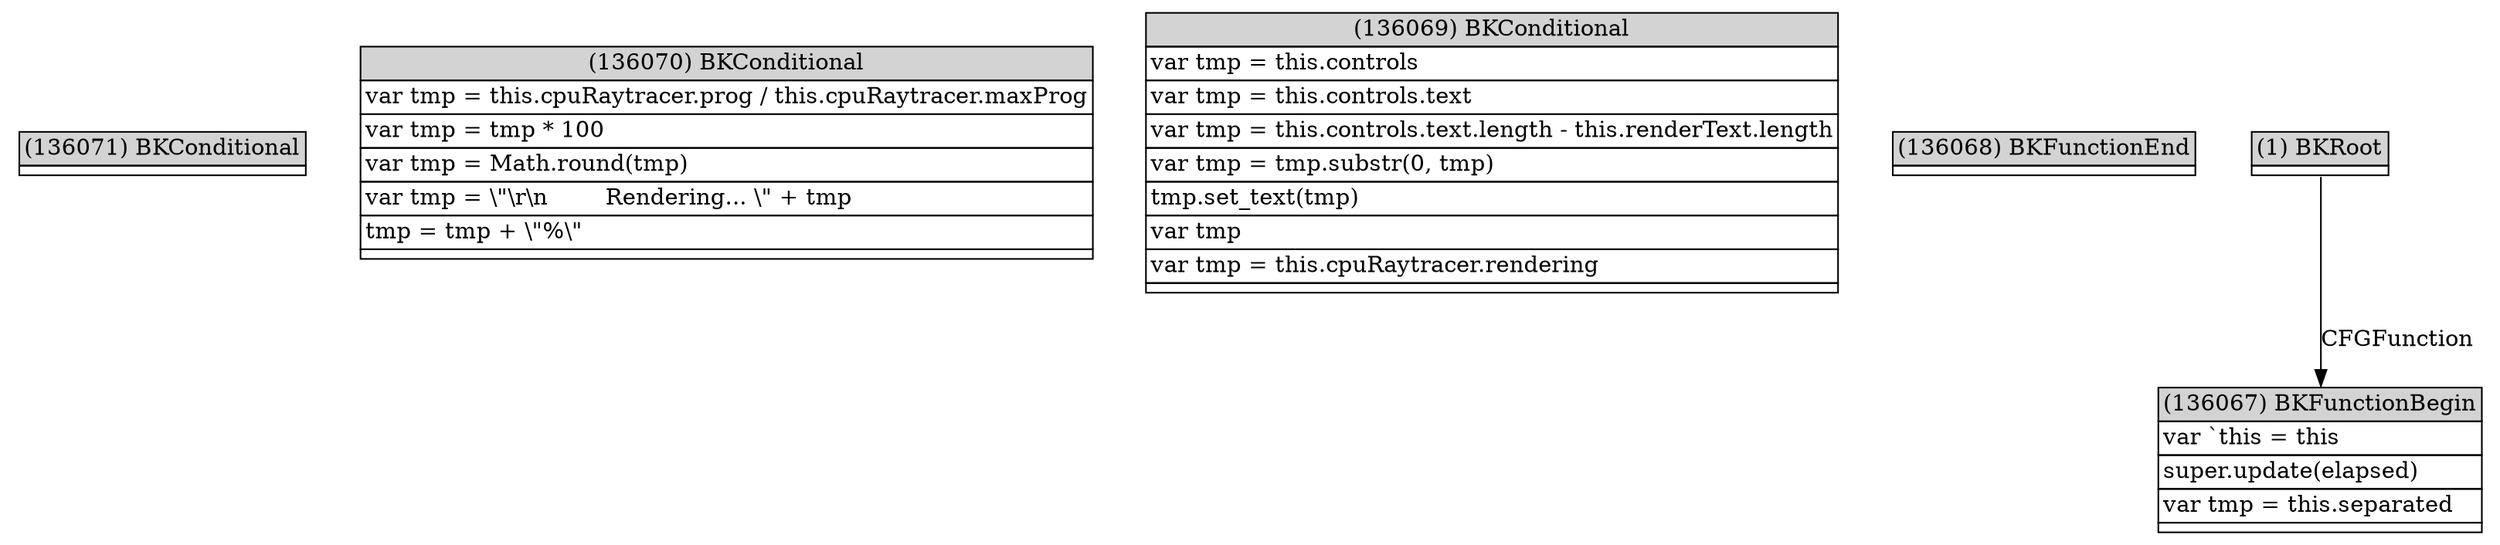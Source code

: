 digraph graphname {
	node [shape=plaintext];
n136071[label=<<table BORDER="0" CELLBORDER="1" CELLSPACING="0">
	<tr><td port="in" bgcolor="lightgray">(136071) BKConditional</td></tr>
	<tr><td port="out"></td></tr>
</table>>];
n136070[label=<<table BORDER="0" CELLBORDER="1" CELLSPACING="0">
	<tr><td port="in" bgcolor="lightgray">(136070) BKConditional</td></tr>
	<tr><td port="e0" align="left">var tmp = this.cpuRaytracer.prog / this.cpuRaytracer.maxProg</td></tr>
	<tr><td port="e1" align="left">var tmp = tmp * 100</td></tr>
	<tr><td port="e2" align="left">var tmp = Math.round(tmp)</td></tr>
	<tr><td port="e3" align="left">var tmp = \"\\r\\n        Rendering... \" + tmp</td></tr>
	<tr><td port="e4" align="left">tmp = tmp + \"%\"</td></tr>
	<tr><td port="out"></td></tr>
</table>>];
n136069[label=<<table BORDER="0" CELLBORDER="1" CELLSPACING="0">
	<tr><td port="in" bgcolor="lightgray">(136069) BKConditional</td></tr>
	<tr><td port="e0" align="left">var tmp = this.controls</td></tr>
	<tr><td port="e1" align="left">var tmp = this.controls.text</td></tr>
	<tr><td port="e2" align="left">var tmp = this.controls.text.length - this.renderText.length</td></tr>
	<tr><td port="e3" align="left">var tmp = tmp.substr(0, tmp)</td></tr>
	<tr><td port="e4" align="left">tmp.set_text(tmp)</td></tr>
	<tr><td port="e5" align="left">var tmp</td></tr>
	<tr><td port="e6" align="left">var tmp = this.cpuRaytracer.rendering</td></tr>
	<tr><td port="out"></td></tr>
</table>>];
n136068[label=<<table BORDER="0" CELLBORDER="1" CELLSPACING="0">
	<tr><td port="in" bgcolor="lightgray">(136068) BKFunctionEnd</td></tr>
	<tr><td port="out"></td></tr>
</table>>];
n136067[label=<<table BORDER="0" CELLBORDER="1" CELLSPACING="0">
	<tr><td port="in" bgcolor="lightgray">(136067) BKFunctionBegin</td></tr>
	<tr><td port="e0" align="left">var `this = this</td></tr>
	<tr><td port="e1" align="left">super.update(elapsed)</td></tr>
	<tr><td port="e2" align="left">var tmp = this.separated</td></tr>
	<tr><td port="out"></td></tr>
</table>>];
n1[label=<<table BORDER="0" CELLBORDER="1" CELLSPACING="0">
	<tr><td port="in" bgcolor="lightgray">(1) BKRoot</td></tr>
	<tr><td port="out"></td></tr>
</table>>];
n1:out -> n136067:in[label="CFGFunction"];
}
